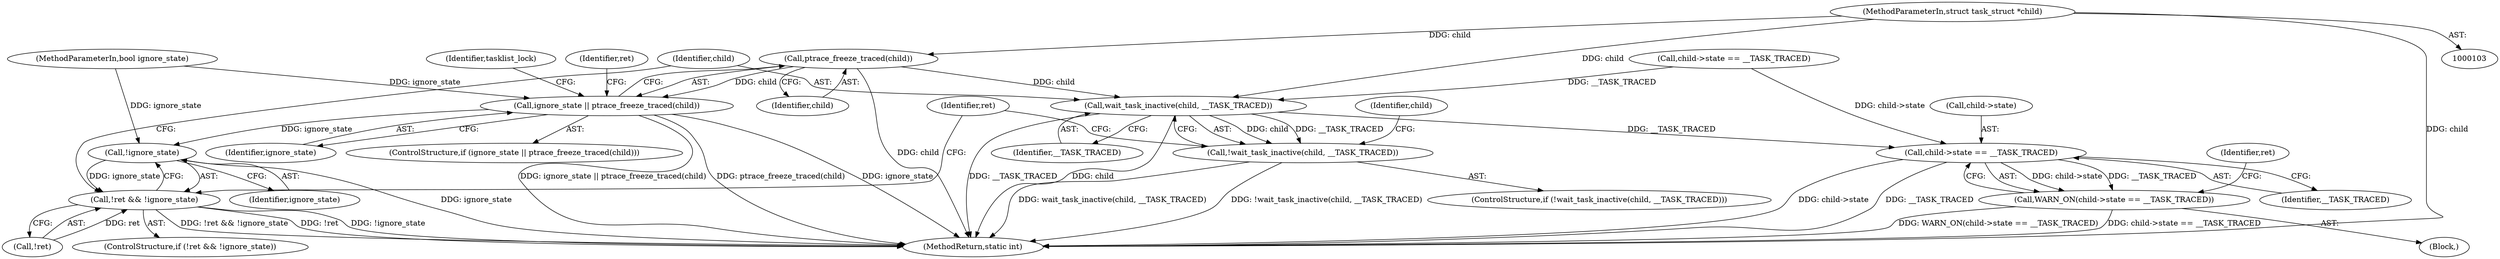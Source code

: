 digraph "0_linux_9899d11f654474d2d54ea52ceaa2a1f4db3abd68_2@API" {
"1000135" [label="(Call,ptrace_freeze_traced(child))"];
"1000104" [label="(MethodParameterIn,struct task_struct *child)"];
"1000133" [label="(Call,ignore_state || ptrace_freeze_traced(child))"];
"1000147" [label="(Call,!ignore_state)"];
"1000144" [label="(Call,!ret && !ignore_state)"];
"1000152" [label="(Call,wait_task_inactive(child, __TASK_TRACED))"];
"1000151" [label="(Call,!wait_task_inactive(child, __TASK_TRACED))"];
"1000157" [label="(Call,child->state == __TASK_TRACED)"];
"1000156" [label="(Call,WARN_ON(child->state == __TASK_TRACED))"];
"1000151" [label="(Call,!wait_task_inactive(child, __TASK_TRACED))"];
"1000143" [label="(ControlStructure,if (!ret && !ignore_state))"];
"1000167" [label="(Identifier,ret)"];
"1000157" [label="(Call,child->state == __TASK_TRACED)"];
"1000155" [label="(Block,)"];
"1000104" [label="(MethodParameterIn,struct task_struct *child)"];
"1000161" [label="(Identifier,__TASK_TRACED)"];
"1000142" [label="(Identifier,tasklist_lock)"];
"1000156" [label="(Call,WARN_ON(child->state == __TASK_TRACED))"];
"1000136" [label="(Identifier,child)"];
"1000148" [label="(Identifier,ignore_state)"];
"1000138" [label="(Identifier,ret)"];
"1000135" [label="(Call,ptrace_freeze_traced(child))"];
"1000147" [label="(Call,!ignore_state)"];
"1000153" [label="(Identifier,child)"];
"1000133" [label="(Call,ignore_state || ptrace_freeze_traced(child))"];
"1000159" [label="(Identifier,child)"];
"1000127" [label="(Call,child->state == __TASK_TRACED)"];
"1000168" [label="(MethodReturn,static int)"];
"1000163" [label="(Identifier,ret)"];
"1000154" [label="(Identifier,__TASK_TRACED)"];
"1000134" [label="(Identifier,ignore_state)"];
"1000152" [label="(Call,wait_task_inactive(child, __TASK_TRACED))"];
"1000132" [label="(ControlStructure,if (ignore_state || ptrace_freeze_traced(child)))"];
"1000145" [label="(Call,!ret)"];
"1000105" [label="(MethodParameterIn,bool ignore_state)"];
"1000150" [label="(ControlStructure,if (!wait_task_inactive(child, __TASK_TRACED)))"];
"1000158" [label="(Call,child->state)"];
"1000144" [label="(Call,!ret && !ignore_state)"];
"1000135" -> "1000133"  [label="AST: "];
"1000135" -> "1000136"  [label="CFG: "];
"1000136" -> "1000135"  [label="AST: "];
"1000133" -> "1000135"  [label="CFG: "];
"1000135" -> "1000168"  [label="DDG: child"];
"1000135" -> "1000133"  [label="DDG: child"];
"1000104" -> "1000135"  [label="DDG: child"];
"1000135" -> "1000152"  [label="DDG: child"];
"1000104" -> "1000103"  [label="AST: "];
"1000104" -> "1000168"  [label="DDG: child"];
"1000104" -> "1000152"  [label="DDG: child"];
"1000133" -> "1000132"  [label="AST: "];
"1000133" -> "1000134"  [label="CFG: "];
"1000134" -> "1000133"  [label="AST: "];
"1000138" -> "1000133"  [label="CFG: "];
"1000142" -> "1000133"  [label="CFG: "];
"1000133" -> "1000168"  [label="DDG: ignore_state"];
"1000133" -> "1000168"  [label="DDG: ignore_state || ptrace_freeze_traced(child)"];
"1000133" -> "1000168"  [label="DDG: ptrace_freeze_traced(child)"];
"1000105" -> "1000133"  [label="DDG: ignore_state"];
"1000133" -> "1000147"  [label="DDG: ignore_state"];
"1000147" -> "1000144"  [label="AST: "];
"1000147" -> "1000148"  [label="CFG: "];
"1000148" -> "1000147"  [label="AST: "];
"1000144" -> "1000147"  [label="CFG: "];
"1000147" -> "1000168"  [label="DDG: ignore_state"];
"1000147" -> "1000144"  [label="DDG: ignore_state"];
"1000105" -> "1000147"  [label="DDG: ignore_state"];
"1000144" -> "1000143"  [label="AST: "];
"1000144" -> "1000145"  [label="CFG: "];
"1000145" -> "1000144"  [label="AST: "];
"1000153" -> "1000144"  [label="CFG: "];
"1000167" -> "1000144"  [label="CFG: "];
"1000144" -> "1000168"  [label="DDG: !ret && !ignore_state"];
"1000144" -> "1000168"  [label="DDG: !ret"];
"1000144" -> "1000168"  [label="DDG: !ignore_state"];
"1000145" -> "1000144"  [label="DDG: ret"];
"1000152" -> "1000151"  [label="AST: "];
"1000152" -> "1000154"  [label="CFG: "];
"1000153" -> "1000152"  [label="AST: "];
"1000154" -> "1000152"  [label="AST: "];
"1000151" -> "1000152"  [label="CFG: "];
"1000152" -> "1000168"  [label="DDG: __TASK_TRACED"];
"1000152" -> "1000168"  [label="DDG: child"];
"1000152" -> "1000151"  [label="DDG: child"];
"1000152" -> "1000151"  [label="DDG: __TASK_TRACED"];
"1000127" -> "1000152"  [label="DDG: __TASK_TRACED"];
"1000152" -> "1000157"  [label="DDG: __TASK_TRACED"];
"1000151" -> "1000150"  [label="AST: "];
"1000159" -> "1000151"  [label="CFG: "];
"1000167" -> "1000151"  [label="CFG: "];
"1000151" -> "1000168"  [label="DDG: !wait_task_inactive(child, __TASK_TRACED)"];
"1000151" -> "1000168"  [label="DDG: wait_task_inactive(child, __TASK_TRACED)"];
"1000157" -> "1000156"  [label="AST: "];
"1000157" -> "1000161"  [label="CFG: "];
"1000158" -> "1000157"  [label="AST: "];
"1000161" -> "1000157"  [label="AST: "];
"1000156" -> "1000157"  [label="CFG: "];
"1000157" -> "1000168"  [label="DDG: child->state"];
"1000157" -> "1000168"  [label="DDG: __TASK_TRACED"];
"1000157" -> "1000156"  [label="DDG: child->state"];
"1000157" -> "1000156"  [label="DDG: __TASK_TRACED"];
"1000127" -> "1000157"  [label="DDG: child->state"];
"1000156" -> "1000155"  [label="AST: "];
"1000163" -> "1000156"  [label="CFG: "];
"1000156" -> "1000168"  [label="DDG: child->state == __TASK_TRACED"];
"1000156" -> "1000168"  [label="DDG: WARN_ON(child->state == __TASK_TRACED)"];
}
